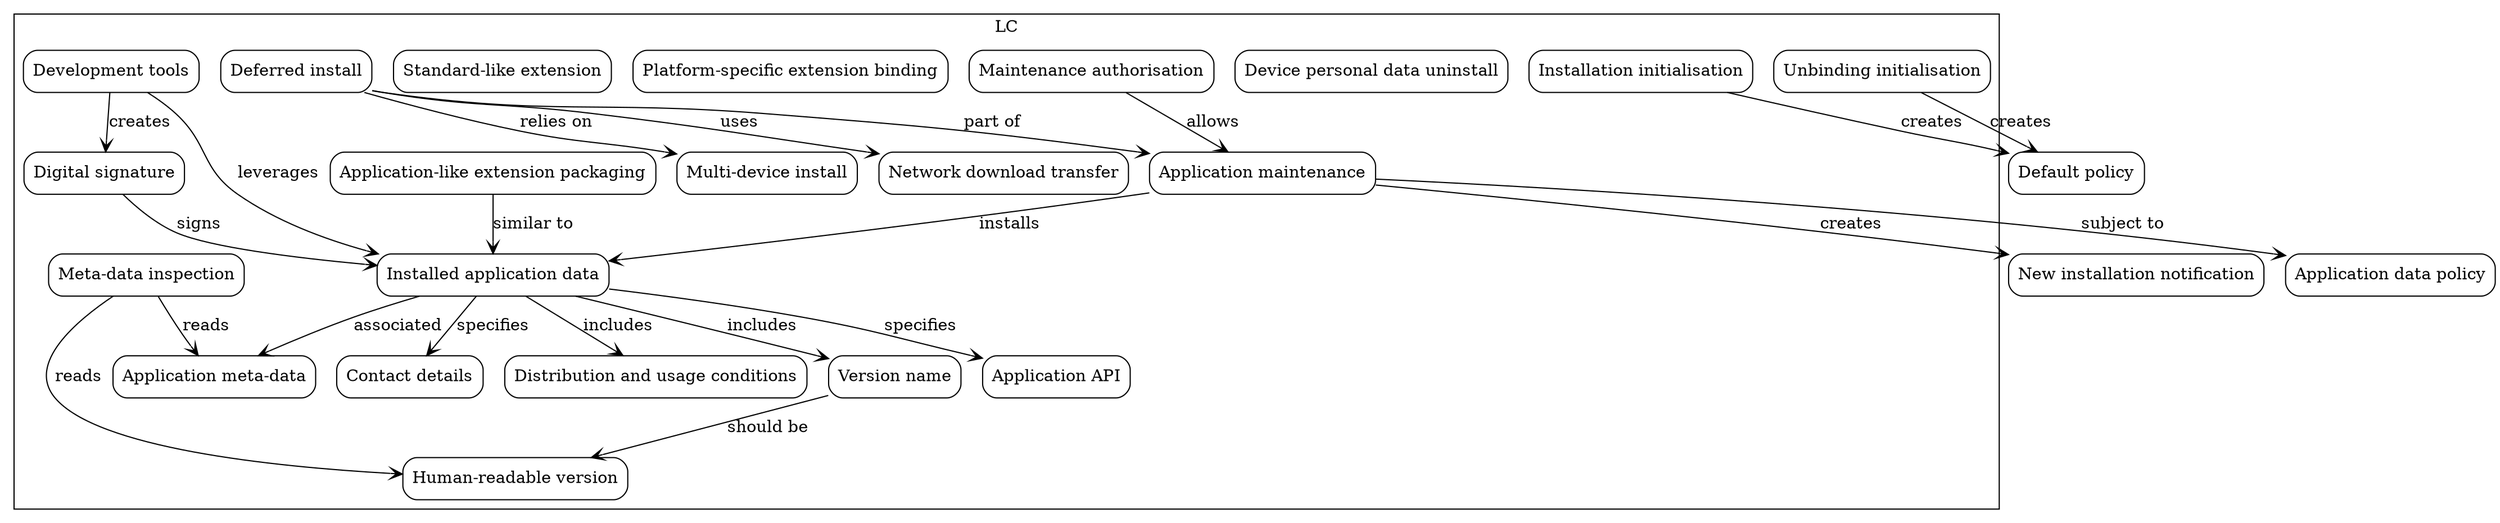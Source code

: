 digraph webinosTraceability {
  graph [rankdir="TB"];
  node [shape=rectangle,style="rounded"];
  edge [arrowhead=vee,];

  subgraph cluster_LC {
    label=LC;

    "Application API" [scenarios="",usecases="",backlog=""];
    "Application maintenance" [color=2,scenarios="",usecases="LC1,LC2,LC3,DA4,TMS3,PS10",backlog=""];
    "Application meta-data" [scenarios="",usecases="",backlog=""];
    "Application-like extension packaging" [scenarios="",usecases="",backlog=""];
    "Contact details" [color=2,usecases="LC1",backlog=""];
    "Deferred install" [scenarios="",usecases="",backlog=""];
    "Development tools" [scenarios="",usecases="",backlog=""];
    "Device personal data uninstall" [scenarios="",usecases="TMS3",backlog=""];
    "Digital signature" [scenarios="",usecases="",backlog=""];
    "Distribution and usage conditions" [scenarios="",usecases="",backlog=""];
    "Human-readable version" [color=2,scenarios="",usecases="LC1",backlog=""];
    "Installed application data" [scenarios="",usecases="",backlog=""];
    "Maintenance authorisation" [scenarios="",usecases="TMS3",backlog=""];
    "Meta-data inspection" [scenarios="",usecases="",backlog=""];
    "Multi-device install" [color=2,scenarios="",usecases="LC1,LC2",backlog=""];
    "Network download transfer" [scenarios="",usecases="",backlog=""];
    "Platform-specific extension binding" [scenarios="",usecases="",backlog=""];
    "Standard-like extension" [scenarios="",usecases="",backlog=""];
    "Version name" [scenarios="",usecases="",backlog=""];
    "Installation initialisation" [color=2,scenarios="",usecases="",backlog="CS-96"];
    "Unbinding initialisation" [color=2,scenarios="",usecases="",backlog="CS-96"];
  }
  "Maintenance authorisation" -> "Application maintenance" [label="allows"];
  "Deferred install" -> "Network download transfer" [label="uses"];
  "Deferred install" -> "Multi-device install" [label="relies on"];
  "Application maintenance" -> "Installed application data" [label="installs"];
  "Development tools" -> "Installed application data" [label="leverages"];
  "Application-like extension packaging" -> "Installed application data" [label="similar to"];
  "Digital signature" -> "Installed application data" [label="signs"];
  "Installed application data" -> "Application meta-data" [label="associated"];
  "Installed application data" -> "Distribution and usage conditions" [label="includes"];
  "Installed application data" -> "Version name" [label="includes"];
  "Installed application data" -> "Application API" [label="specifies"];
  "Installed application data" -> "Contact details" [label="specifies"];
  "Version name" -> "Human-readable version" [label="should be"];
  "Development tools" -> "Digital signature" [label="creates"];
  "Meta-data inspection" -> "Application meta-data" [label="reads"];
  "Meta-data inspection" -> "Human-readable version" [label="reads"];
  "Application maintenance" -> "New installation notification" [label="creates"];
  "Deferred install" -> "Application maintenance" [label="part of"];
  "Application maintenance" -> "Application data policy" [label="subject to"];
  "Installation initialisation" -> "Default policy" [label="creates"];
  "Unbinding initialisation" -> "Default policy" [label="creates"];
}
